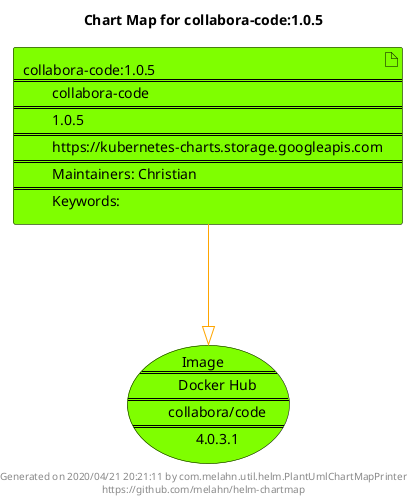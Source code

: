 @startuml
skinparam linetype ortho
skinparam backgroundColor white
skinparam usecaseBorderColor black
skinparam usecaseArrowColor LightSlateGray
skinparam artifactBorderColor black
skinparam artifactArrowColor LightSlateGray

title Chart Map for collabora-code:1.0.5

'There is one referenced Helm Chart
artifact "collabora-code:1.0.5\n====\n\tcollabora-code\n====\n\t1.0.5\n====\n\thttps://kubernetes-charts.storage.googleapis.com\n====\n\tMaintainers: Christian\n====\n\tKeywords: " as collabora_code_1_0_5 #Chartreuse

'There is one referenced Docker Image
usecase "Image\n====\n\tDocker Hub\n====\n\tcollabora/code\n====\n\t4.0.3.1" as collabora_code_4_0_3_1 #Chartreuse

'Chart Dependencies
collabora_code_1_0_5--[#orange]-|>collabora_code_4_0_3_1

center footer Generated on 2020/04/21 20:21:11 by com.melahn.util.helm.PlantUmlChartMapPrinter\nhttps://github.com/melahn/helm-chartmap
@enduml
